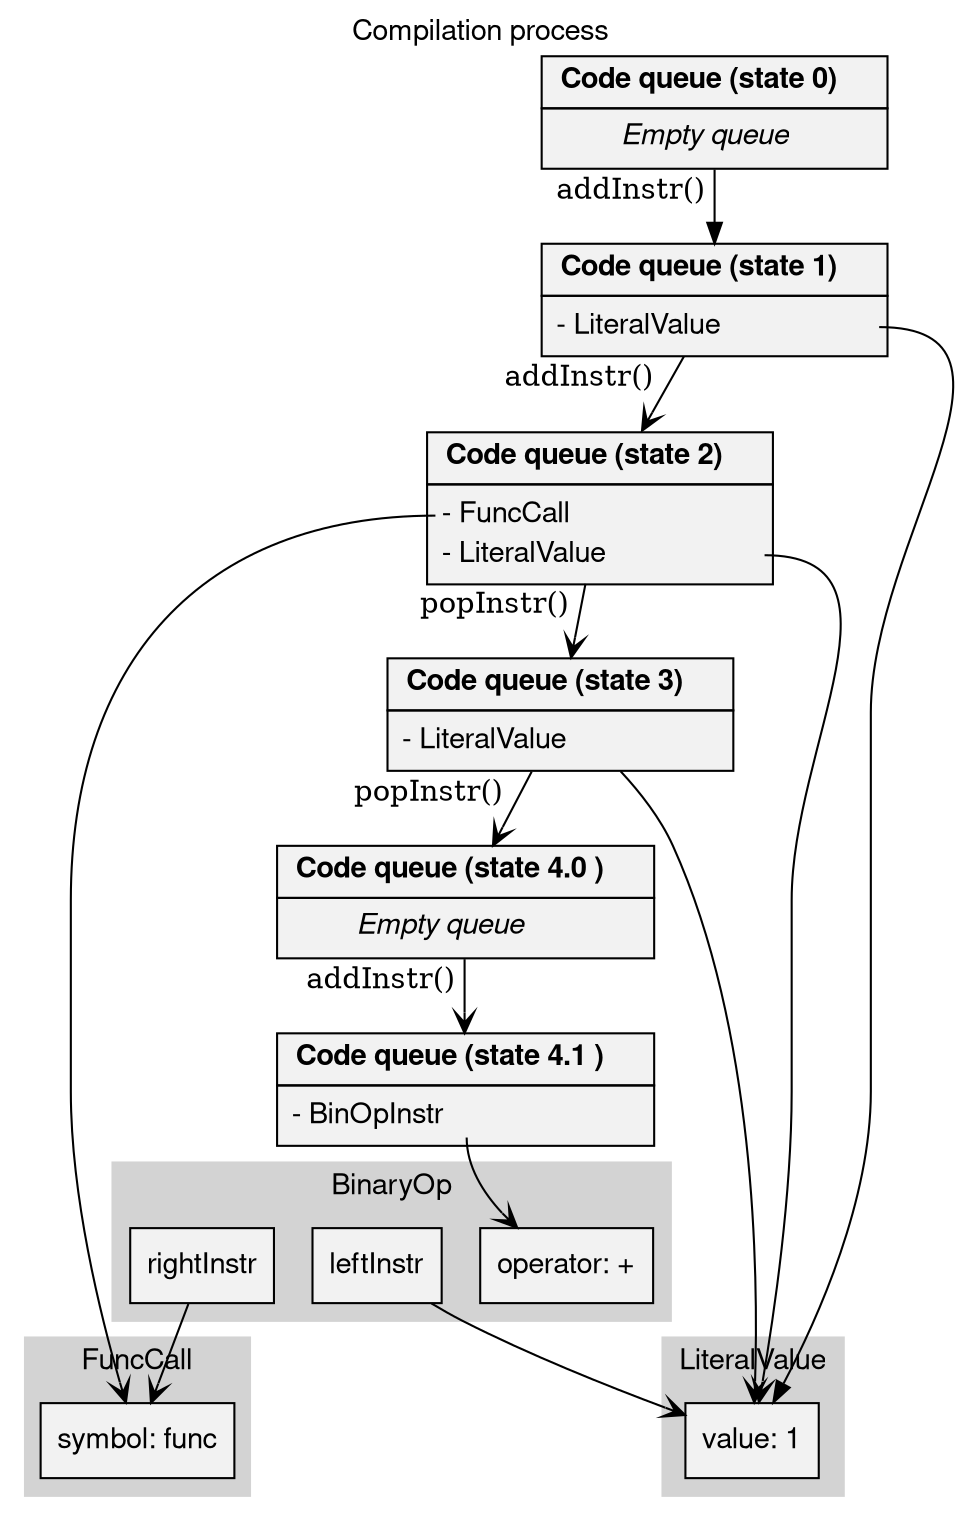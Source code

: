 digraph CompilationProcess {
        graph [
                label="Compilation process"
                labelloc="t"
                fontname="Helvetica,Arial,sans-serif"
        ]
        
        node [
                fontname="Helvetica,Arial,sans-serif"
                shape=record
                style=filled
                fillcolor=gray95
        ]


        Codequeue0 [
                shape=plain
                label=<<table border="0" cellborder="1" cellspacing="0" cellpadding="4">
                        <tr> <td> <b>Code queue (state 0)    </b> </td> </tr>
                        <tr> <td>
                                <table border="0" cellborder="0" cellspacing="0" >
                                        <tr> <td port="ss1" align="left" >        <i>Empty queue</i>    </td> </tr>
                                </table>
                        </td> </tr>

                </table>>
        ]
        Codequeue0 -> Codequeue1 [xlabel="addInstr() "]

        Codequeue1 [
                shape=plain
                label=<<table border="0" cellborder="1" cellspacing="0" cellpadding="4">
                        <tr> <td> <b>Code queue (state 1)</b>     </td> </tr>
                        <tr> <td>
                                <table border="0" cellborder="0" cellspacing="0" >
                                        <tr> <td port="ss1" align="left" >- LiteralValue</td> </tr>
                                </table>
                        </td> </tr>

                </table>>
                
                
        ]
        Codequeue1:ss1 -> cl1_value

        subgraph clusterLiteral
        {
            style=filled;
            color=lightgrey;
            cl1_value [label="value: 1"]
            label = "LiteralValue";
        }
        
        subgraph clusterFuncCall
        {
            style=filled;
            color=lightgrey;
            cl2_value [label="symbol: func"]
            label = "FuncCall";
        }
        

        edge [arrowhead=vee]
        Codequeue1 -> Codequeue2 [xlabel="addInstr() "]
        
        Codequeue2 [
                shape=plain
                label=<<table border="0" cellborder="1" cellspacing="0" cellpadding="4">
                        <tr> <td> <b>Code queue (state 2)    </b> </td> </tr>
                        <tr> <td>
                                <table border="0" cellborder="0" cellspacing="0" >
                                        <tr> <td port="ss1" align="left" >- FuncCall</td> </tr>
                                        <tr> <td port="ss2" align="left" >- LiteralValue</td> </tr>
                                </table>
                        </td> </tr>

                </table>>
        ]
        Codequeue2:ss1 -> cl2_value
        Codequeue2:ss2 -> cl1_value
        
        edge [arrowhead=vee]
        Codequeue2 -> Codequeue3 [xlabel="popInstr() "]
        
        Codequeue3 [
                shape=plain
                label=<<table border="0" cellborder="1" cellspacing="0" cellpadding="4">
                        <tr> <td> <b>Code queue (state 3)    </b> </td> </tr>
                        <tr> <td>
                                <table border="0" cellborder="0" cellspacing="0" >
                                        <tr> <td port="ss1" align="left" >- LiteralValue</td> </tr>
                                </table>
                        </td> </tr>

                </table>>
        ]
        Codequeue3:ss2 -> cl1_value
        
        edge [arrowhead=vee]
        Codequeue3 -> Codequeue4 [xlabel="popInstr() "]
        
        Codequeue4 [
                shape=plain
                label=<<table border="0" cellborder="1" cellspacing="0" cellpadding="4">
                        <tr> <td> <b>Code queue (state 4.0 )    </b> </td> </tr>
                        <tr> <td>
                                <table border="0" cellborder="0" cellspacing="0" >
                                        <tr> <td port="ss1" align="left" >        <i>Empty queue</i>    </td> </tr>
                                </table>
                        </td> </tr>

                </table>>
        ]
        
        edge [arrowhead=vee]
        Codequeue4 -> Codequeue5 [xlabel="addInstr() "]
        
        subgraph clusterBinaryOp
        {
            style=filled;
            color=lightgrey;
            label = "BinaryOp";
            cl3_value [label="operator: +"]
            leftInstr -> cl1_value
            rightInstr -> cl2_value
        }
        
        Codequeue5 [
                shape=plain
                label=<<table border="0" cellborder="1" cellspacing="0" cellpadding="4">
                        <tr> <td> <b>Code queue (state 4.1 )    </b> </td> </tr>
                        <tr> <td>
                                <table border="0" cellborder="0" cellspacing="0" >
                                        <tr> <td port="ss1" align="left" >- BinOpInstr</td> </tr>
                                </table>
                        </td> </tr>

                </table>>
        ]
        Codequeue5:ss1 -> cl3_value
}
